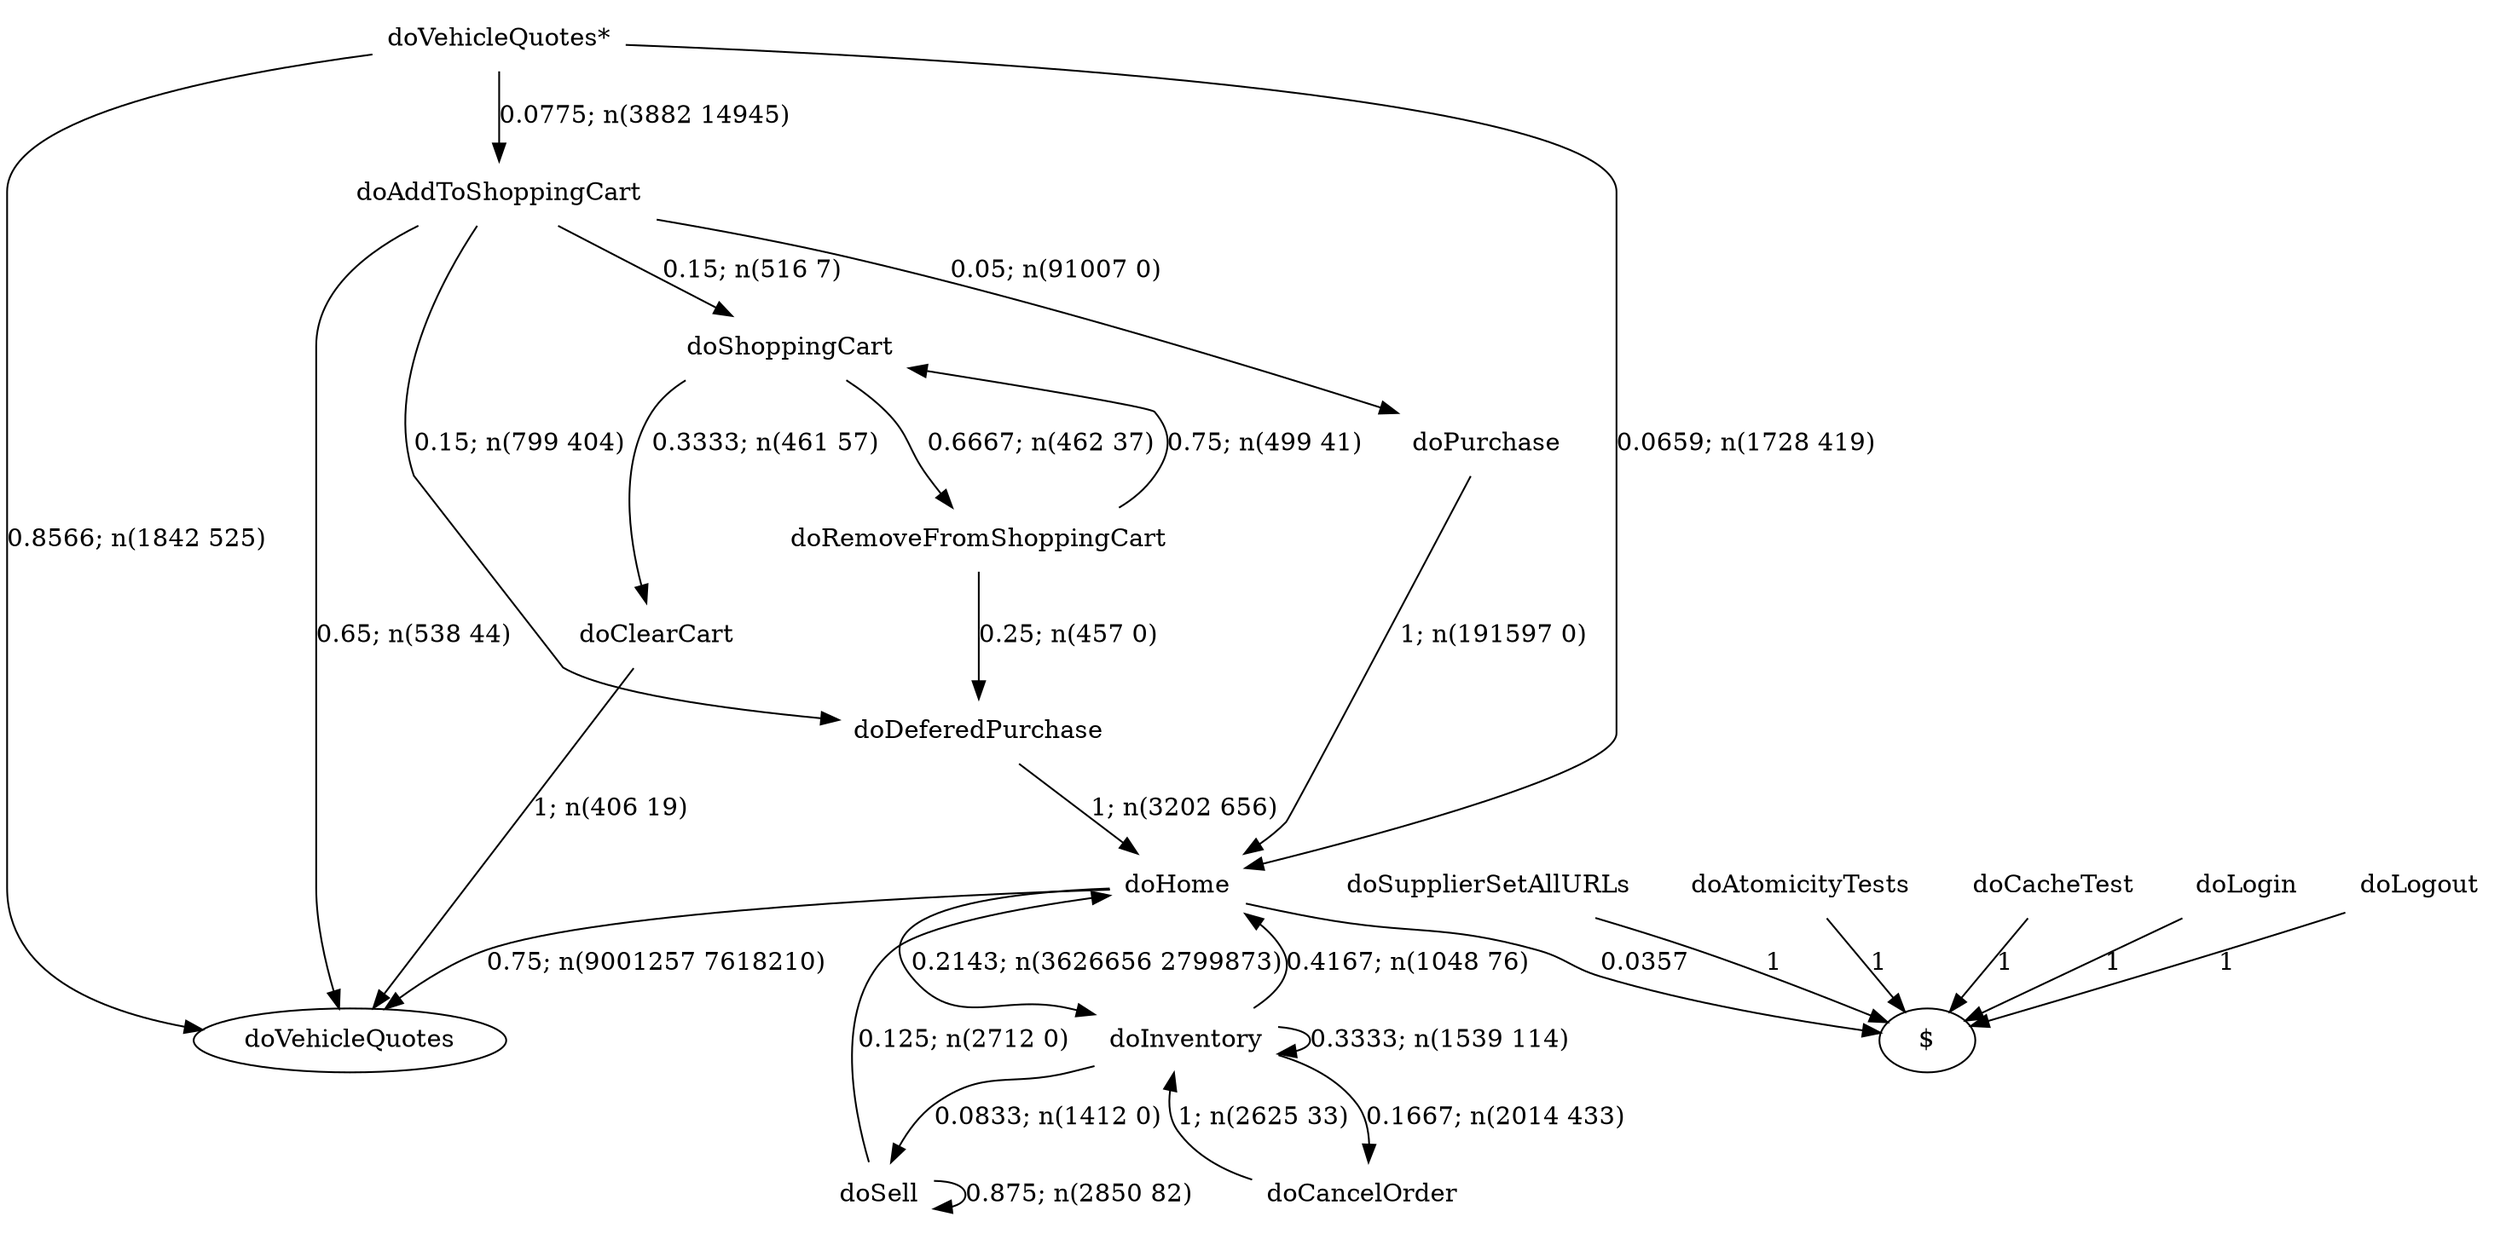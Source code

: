 digraph G {"doVehicleQuotes*" [label="doVehicleQuotes*",shape=none];"doSupplierSetAllURLs" [label="doSupplierSetAllURLs",shape=none];"doAtomicityTests" [label="doAtomicityTests",shape=none];"doCacheTest" [label="doCacheTest",shape=none];"doLogin" [label="doLogin",shape=none];"doAddToShoppingCart" [label="doAddToShoppingCart",shape=none];"doDeferedPurchase" [label="doDeferedPurchase",shape=none];"doHome" [label="doHome",shape=none];"doShoppingCart" [label="doShoppingCart",shape=none];"doClearCart" [label="doClearCart",shape=none];"doPurchase" [label="doPurchase",shape=none];"doInventory" [label="doInventory",shape=none];"doSell" [label="doSell",shape=none];"doLogout" [label="doLogout",shape=none];"doCancelOrder" [label="doCancelOrder",shape=none];"doRemoveFromShoppingCart" [label="doRemoveFromShoppingCart",shape=none];"doVehicleQuotes*"->"doVehicleQuotes" [style=solid,label="0.8566; n(1842 525)"];"doVehicleQuotes*"->"doAddToShoppingCart" [style=solid,label="0.0775; n(3882 14945)"];"doVehicleQuotes*"->"doHome" [style=solid,label="0.0659; n(1728 419)"];"doSupplierSetAllURLs"->"$" [style=solid,label="1"];"doAtomicityTests"->"$" [style=solid,label="1"];"doCacheTest"->"$" [style=solid,label="1"];"doLogin"->"$" [style=solid,label="1"];"doAddToShoppingCart"->"doVehicleQuotes" [style=solid,label="0.65; n(538 44)"];"doAddToShoppingCart"->"doDeferedPurchase" [style=solid,label="0.15; n(799 404)"];"doAddToShoppingCart"->"doShoppingCart" [style=solid,label="0.15; n(516 7)"];"doAddToShoppingCart"->"doPurchase" [style=solid,label="0.05; n(91007 0)"];"doDeferedPurchase"->"doHome" [style=solid,label="1; n(3202 656)"];"doHome"->"doVehicleQuotes" [style=solid,label="0.75; n(9001257 7618210)"];"doHome"->"doInventory" [style=solid,label="0.2143; n(3626656 2799873)"];"doHome"->"$" [style=solid,label="0.0357"];"doShoppingCart"->"doClearCart" [style=solid,label="0.3333; n(461 57)"];"doShoppingCart"->"doRemoveFromShoppingCart" [style=solid,label="0.6667; n(462 37)"];"doClearCart"->"doVehicleQuotes" [style=solid,label="1; n(406 19)"];"doPurchase"->"doHome" [style=solid,label="1; n(191597 0)"];"doInventory"->"doHome" [style=solid,label="0.4167; n(1048 76)"];"doInventory"->"doInventory" [style=solid,label="0.3333; n(1539 114)"];"doInventory"->"doSell" [style=solid,label="0.0833; n(1412 0)"];"doInventory"->"doCancelOrder" [style=solid,label="0.1667; n(2014 433)"];"doSell"->"doHome" [style=solid,label="0.125; n(2712 0)"];"doSell"->"doSell" [style=solid,label="0.875; n(2850 82)"];"doLogout"->"$" [style=solid,label="1"];"doCancelOrder"->"doInventory" [style=solid,label="1; n(2625 33)"];"doRemoveFromShoppingCart"->"doDeferedPurchase" [style=solid,label="0.25; n(457 0)"];"doRemoveFromShoppingCart"->"doShoppingCart" [style=solid,label="0.75; n(499 41)"];}